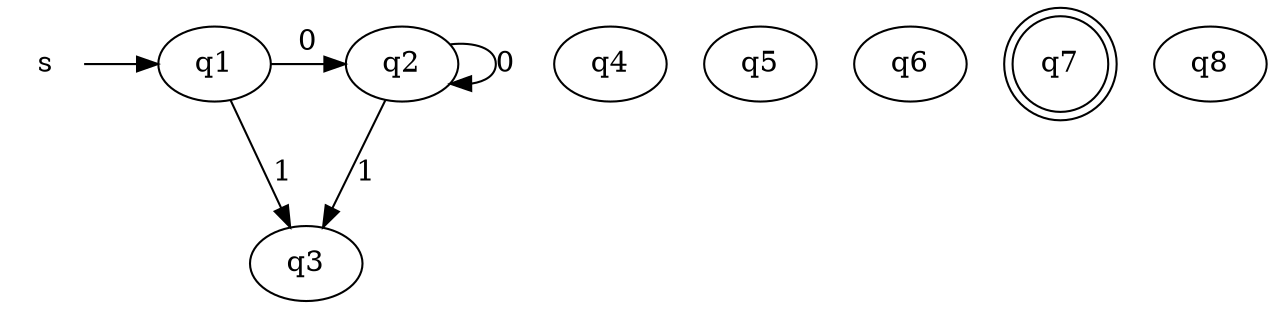digraph graphDFA{ 
s[shape=circle, color=white];
q1;
{rank="same";s;q1}
s->q1[label = "\n"];
q2;
{rank="same";q1;q2 }
q1->q2[label = "0"];
q3;
q1->q3[label="1"];
q2;
q2;
q2->q2[label = "0"];
q3;
q2->q3[label="1"];
q3;
q4;
q5;
q6;
q7[shape="doublecircle"];
q8;
}
